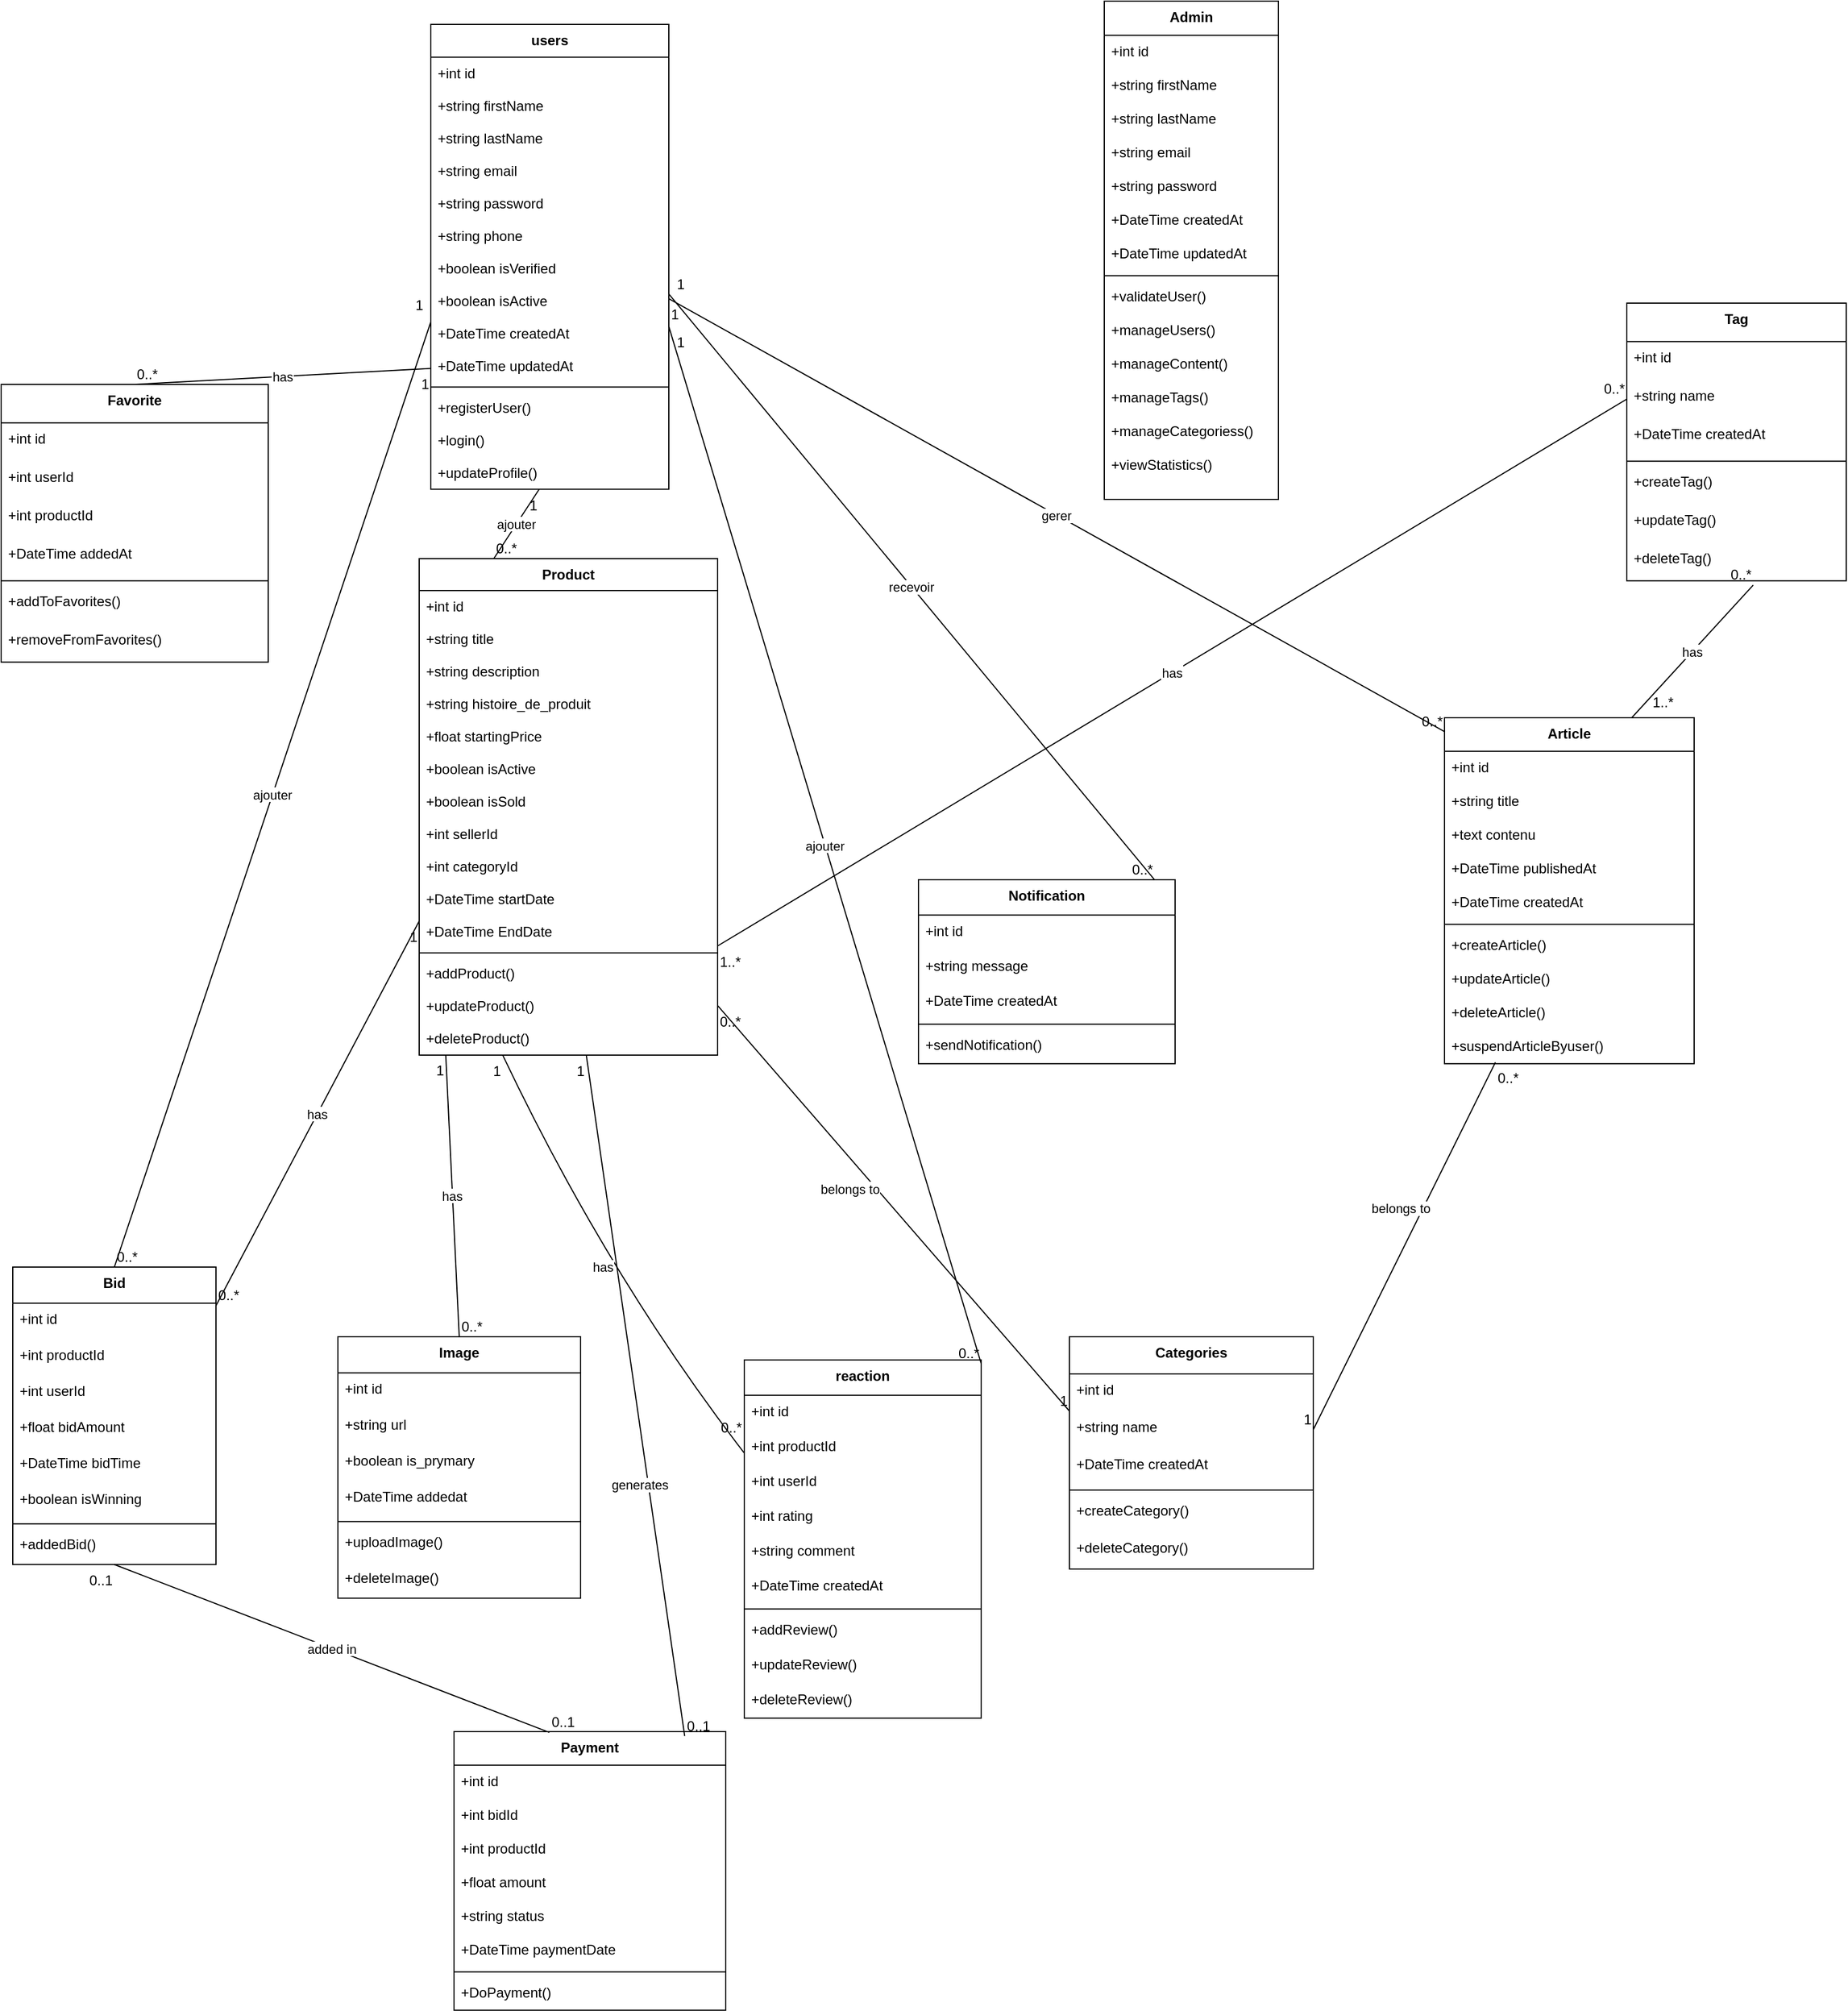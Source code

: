 <mxfile version="26.2.12">
  <diagram name="Page-1" id="LtCSqMyVx-LdvdysXZ28">
    <mxGraphModel dx="1740" dy="-163" grid="1" gridSize="10" guides="1" tooltips="1" connect="1" arrows="1" fold="1" page="1" pageScale="1" pageWidth="850" pageHeight="1100" math="0" shadow="0">
      <root>
        <mxCell id="0" />
        <mxCell id="1" parent="0" />
        <mxCell id="3mOGqmYrfOvNBykE_JI7-1" value="users" style="swimlane;fontStyle=1;align=center;verticalAlign=top;childLayout=stackLayout;horizontal=1;startSize=28.267;horizontalStack=0;resizeParent=1;resizeParentMax=0;resizeLast=0;collapsible=0;marginBottom=0;" parent="1" vertex="1">
          <mxGeometry x="390" y="1160" width="205" height="400.267" as="geometry" />
        </mxCell>
        <mxCell id="3mOGqmYrfOvNBykE_JI7-2" value="+int id" style="text;strokeColor=none;fillColor=none;align=left;verticalAlign=top;spacingLeft=4;spacingRight=4;overflow=hidden;rotatable=0;points=[[0,0.5],[1,0.5]];portConstraint=eastwest;" parent="3mOGqmYrfOvNBykE_JI7-1" vertex="1">
          <mxGeometry y="28.267" width="205" height="28" as="geometry" />
        </mxCell>
        <mxCell id="3mOGqmYrfOvNBykE_JI7-3" value="+string firstName" style="text;strokeColor=none;fillColor=none;align=left;verticalAlign=top;spacingLeft=4;spacingRight=4;overflow=hidden;rotatable=0;points=[[0,0.5],[1,0.5]];portConstraint=eastwest;" parent="3mOGqmYrfOvNBykE_JI7-1" vertex="1">
          <mxGeometry y="56.267" width="205" height="28" as="geometry" />
        </mxCell>
        <mxCell id="3mOGqmYrfOvNBykE_JI7-4" value="+string lastName" style="text;strokeColor=none;fillColor=none;align=left;verticalAlign=top;spacingLeft=4;spacingRight=4;overflow=hidden;rotatable=0;points=[[0,0.5],[1,0.5]];portConstraint=eastwest;" parent="3mOGqmYrfOvNBykE_JI7-1" vertex="1">
          <mxGeometry y="84.267" width="205" height="28" as="geometry" />
        </mxCell>
        <mxCell id="3mOGqmYrfOvNBykE_JI7-5" value="+string email" style="text;strokeColor=none;fillColor=none;align=left;verticalAlign=top;spacingLeft=4;spacingRight=4;overflow=hidden;rotatable=0;points=[[0,0.5],[1,0.5]];portConstraint=eastwest;" parent="3mOGqmYrfOvNBykE_JI7-1" vertex="1">
          <mxGeometry y="112.267" width="205" height="28" as="geometry" />
        </mxCell>
        <mxCell id="3mOGqmYrfOvNBykE_JI7-6" value="+string password" style="text;strokeColor=none;fillColor=none;align=left;verticalAlign=top;spacingLeft=4;spacingRight=4;overflow=hidden;rotatable=0;points=[[0,0.5],[1,0.5]];portConstraint=eastwest;" parent="3mOGqmYrfOvNBykE_JI7-1" vertex="1">
          <mxGeometry y="140.267" width="205" height="28" as="geometry" />
        </mxCell>
        <mxCell id="3mOGqmYrfOvNBykE_JI7-7" value="+string phone" style="text;strokeColor=none;fillColor=none;align=left;verticalAlign=top;spacingLeft=4;spacingRight=4;overflow=hidden;rotatable=0;points=[[0,0.5],[1,0.5]];portConstraint=eastwest;" parent="3mOGqmYrfOvNBykE_JI7-1" vertex="1">
          <mxGeometry y="168.267" width="205" height="28" as="geometry" />
        </mxCell>
        <mxCell id="3mOGqmYrfOvNBykE_JI7-8" value="+boolean isVerified" style="text;strokeColor=none;fillColor=none;align=left;verticalAlign=top;spacingLeft=4;spacingRight=4;overflow=hidden;rotatable=0;points=[[0,0.5],[1,0.5]];portConstraint=eastwest;" parent="3mOGqmYrfOvNBykE_JI7-1" vertex="1">
          <mxGeometry y="196.267" width="205" height="28" as="geometry" />
        </mxCell>
        <mxCell id="3mOGqmYrfOvNBykE_JI7-9" value="+boolean isActive" style="text;strokeColor=none;fillColor=none;align=left;verticalAlign=top;spacingLeft=4;spacingRight=4;overflow=hidden;rotatable=0;points=[[0,0.5],[1,0.5]];portConstraint=eastwest;" parent="3mOGqmYrfOvNBykE_JI7-1" vertex="1">
          <mxGeometry y="224.267" width="205" height="28" as="geometry" />
        </mxCell>
        <mxCell id="3mOGqmYrfOvNBykE_JI7-11" value="+DateTime createdAt" style="text;strokeColor=none;fillColor=none;align=left;verticalAlign=top;spacingLeft=4;spacingRight=4;overflow=hidden;rotatable=0;points=[[0,0.5],[1,0.5]];portConstraint=eastwest;" parent="3mOGqmYrfOvNBykE_JI7-1" vertex="1">
          <mxGeometry y="252.267" width="205" height="28" as="geometry" />
        </mxCell>
        <mxCell id="3mOGqmYrfOvNBykE_JI7-12" value="+DateTime updatedAt" style="text;strokeColor=none;fillColor=none;align=left;verticalAlign=top;spacingLeft=4;spacingRight=4;overflow=hidden;rotatable=0;points=[[0,0.5],[1,0.5]];portConstraint=eastwest;" parent="3mOGqmYrfOvNBykE_JI7-1" vertex="1">
          <mxGeometry y="280.267" width="205" height="28" as="geometry" />
        </mxCell>
        <mxCell id="3mOGqmYrfOvNBykE_JI7-13" style="line;strokeWidth=1;fillColor=none;align=left;verticalAlign=middle;spacingTop=-1;spacingLeft=3;spacingRight=3;rotatable=0;labelPosition=right;points=[];portConstraint=eastwest;strokeColor=inherit;" parent="3mOGqmYrfOvNBykE_JI7-1" vertex="1">
          <mxGeometry y="308.267" width="205" height="8" as="geometry" />
        </mxCell>
        <mxCell id="3mOGqmYrfOvNBykE_JI7-14" value="+registerUser()" style="text;strokeColor=none;fillColor=none;align=left;verticalAlign=top;spacingLeft=4;spacingRight=4;overflow=hidden;rotatable=0;points=[[0,0.5],[1,0.5]];portConstraint=eastwest;" parent="3mOGqmYrfOvNBykE_JI7-1" vertex="1">
          <mxGeometry y="316.267" width="205" height="28" as="geometry" />
        </mxCell>
        <mxCell id="3mOGqmYrfOvNBykE_JI7-15" value="+login()" style="text;strokeColor=none;fillColor=none;align=left;verticalAlign=top;spacingLeft=4;spacingRight=4;overflow=hidden;rotatable=0;points=[[0,0.5],[1,0.5]];portConstraint=eastwest;" parent="3mOGqmYrfOvNBykE_JI7-1" vertex="1">
          <mxGeometry y="344.267" width="205" height="28" as="geometry" />
        </mxCell>
        <mxCell id="3mOGqmYrfOvNBykE_JI7-16" value="+updateProfile()" style="text;strokeColor=none;fillColor=none;align=left;verticalAlign=top;spacingLeft=4;spacingRight=4;overflow=hidden;rotatable=0;points=[[0,0.5],[1,0.5]];portConstraint=eastwest;" parent="3mOGqmYrfOvNBykE_JI7-1" vertex="1">
          <mxGeometry y="372.267" width="205" height="28" as="geometry" />
        </mxCell>
        <mxCell id="3mOGqmYrfOvNBykE_JI7-17" value="Admin" style="swimlane;fontStyle=1;align=center;verticalAlign=top;childLayout=stackLayout;horizontal=1;startSize=29.333;horizontalStack=0;resizeParent=1;resizeParentMax=0;resizeLast=0;collapsible=0;marginBottom=0;" parent="1" vertex="1">
          <mxGeometry x="970" y="1140" width="150" height="429.003" as="geometry" />
        </mxCell>
        <mxCell id="3mOGqmYrfOvNBykE_JI7-18" value="+int id" style="text;strokeColor=none;fillColor=none;align=left;verticalAlign=top;spacingLeft=4;spacingRight=4;overflow=hidden;rotatable=0;points=[[0,0.5],[1,0.5]];portConstraint=eastwest;" parent="3mOGqmYrfOvNBykE_JI7-17" vertex="1">
          <mxGeometry y="29.333" width="150" height="29" as="geometry" />
        </mxCell>
        <mxCell id="3mOGqmYrfOvNBykE_JI7-19" value="+string firstName" style="text;strokeColor=none;fillColor=none;align=left;verticalAlign=top;spacingLeft=4;spacingRight=4;overflow=hidden;rotatable=0;points=[[0,0.5],[1,0.5]];portConstraint=eastwest;" parent="3mOGqmYrfOvNBykE_JI7-17" vertex="1">
          <mxGeometry y="58.333" width="150" height="29" as="geometry" />
        </mxCell>
        <mxCell id="3mOGqmYrfOvNBykE_JI7-20" value="+string lastName" style="text;strokeColor=none;fillColor=none;align=left;verticalAlign=top;spacingLeft=4;spacingRight=4;overflow=hidden;rotatable=0;points=[[0,0.5],[1,0.5]];portConstraint=eastwest;" parent="3mOGqmYrfOvNBykE_JI7-17" vertex="1">
          <mxGeometry y="87.333" width="150" height="29" as="geometry" />
        </mxCell>
        <mxCell id="3mOGqmYrfOvNBykE_JI7-21" value="+string email" style="text;strokeColor=none;fillColor=none;align=left;verticalAlign=top;spacingLeft=4;spacingRight=4;overflow=hidden;rotatable=0;points=[[0,0.5],[1,0.5]];portConstraint=eastwest;" parent="3mOGqmYrfOvNBykE_JI7-17" vertex="1">
          <mxGeometry y="116.333" width="150" height="29" as="geometry" />
        </mxCell>
        <mxCell id="3mOGqmYrfOvNBykE_JI7-22" value="+string password" style="text;strokeColor=none;fillColor=none;align=left;verticalAlign=top;spacingLeft=4;spacingRight=4;overflow=hidden;rotatable=0;points=[[0,0.5],[1,0.5]];portConstraint=eastwest;" parent="3mOGqmYrfOvNBykE_JI7-17" vertex="1">
          <mxGeometry y="145.333" width="150" height="29" as="geometry" />
        </mxCell>
        <mxCell id="3mOGqmYrfOvNBykE_JI7-23" value="+DateTime createdAt" style="text;strokeColor=none;fillColor=none;align=left;verticalAlign=top;spacingLeft=4;spacingRight=4;overflow=hidden;rotatable=0;points=[[0,0.5],[1,0.5]];portConstraint=eastwest;" parent="3mOGqmYrfOvNBykE_JI7-17" vertex="1">
          <mxGeometry y="174.333" width="150" height="29" as="geometry" />
        </mxCell>
        <mxCell id="3mOGqmYrfOvNBykE_JI7-24" value="+DateTime updatedAt" style="text;strokeColor=none;fillColor=none;align=left;verticalAlign=top;spacingLeft=4;spacingRight=4;overflow=hidden;rotatable=0;points=[[0,0.5],[1,0.5]];portConstraint=eastwest;" parent="3mOGqmYrfOvNBykE_JI7-17" vertex="1">
          <mxGeometry y="203.333" width="150" height="29" as="geometry" />
        </mxCell>
        <mxCell id="3mOGqmYrfOvNBykE_JI7-25" style="line;strokeWidth=1;fillColor=none;align=left;verticalAlign=middle;spacingTop=-1;spacingLeft=3;spacingRight=3;rotatable=0;labelPosition=right;points=[];portConstraint=eastwest;strokeColor=inherit;" parent="3mOGqmYrfOvNBykE_JI7-17" vertex="1">
          <mxGeometry y="232.333" width="150" height="8" as="geometry" />
        </mxCell>
        <mxCell id="3mOGqmYrfOvNBykE_JI7-26" value="+validateUser()" style="text;strokeColor=none;fillColor=none;align=left;verticalAlign=top;spacingLeft=4;spacingRight=4;overflow=hidden;rotatable=0;points=[[0,0.5],[1,0.5]];portConstraint=eastwest;" parent="3mOGqmYrfOvNBykE_JI7-17" vertex="1">
          <mxGeometry y="240.333" width="150" height="29" as="geometry" />
        </mxCell>
        <mxCell id="3mOGqmYrfOvNBykE_JI7-27" value="+manageUsers()" style="text;strokeColor=none;fillColor=none;align=left;verticalAlign=top;spacingLeft=4;spacingRight=4;overflow=hidden;rotatable=0;points=[[0,0.5],[1,0.5]];portConstraint=eastwest;" parent="3mOGqmYrfOvNBykE_JI7-17" vertex="1">
          <mxGeometry y="269.333" width="150" height="29" as="geometry" />
        </mxCell>
        <mxCell id="3mOGqmYrfOvNBykE_JI7-28" value="+manageContent()" style="text;strokeColor=none;fillColor=none;align=left;verticalAlign=top;spacingLeft=4;spacingRight=4;overflow=hidden;rotatable=0;points=[[0,0.5],[1,0.5]];portConstraint=eastwest;" parent="3mOGqmYrfOvNBykE_JI7-17" vertex="1">
          <mxGeometry y="298.333" width="150" height="29" as="geometry" />
        </mxCell>
        <mxCell id="3mOGqmYrfOvNBykE_JI7-215" value="+manageTags()" style="text;strokeColor=none;fillColor=none;align=left;verticalAlign=top;spacingLeft=4;spacingRight=4;overflow=hidden;rotatable=0;points=[[0,0.5],[1,0.5]];portConstraint=eastwest;" parent="3mOGqmYrfOvNBykE_JI7-17" vertex="1">
          <mxGeometry y="327.333" width="150" height="29" as="geometry" />
        </mxCell>
        <mxCell id="3mOGqmYrfOvNBykE_JI7-216" value="+manageCategoriess()" style="text;strokeColor=none;fillColor=none;align=left;verticalAlign=top;spacingLeft=4;spacingRight=4;overflow=hidden;rotatable=0;points=[[0,0.5],[1,0.5]];portConstraint=eastwest;" parent="3mOGqmYrfOvNBykE_JI7-17" vertex="1">
          <mxGeometry y="356.333" width="150" height="29" as="geometry" />
        </mxCell>
        <mxCell id="3mOGqmYrfOvNBykE_JI7-29" value="+viewStatistics()" style="text;strokeColor=none;fillColor=none;align=left;verticalAlign=top;spacingLeft=4;spacingRight=4;overflow=hidden;rotatable=0;points=[[0,0.5],[1,0.5]];portConstraint=eastwest;" parent="3mOGqmYrfOvNBykE_JI7-17" vertex="1">
          <mxGeometry y="385.333" width="150" height="43.67" as="geometry" />
        </mxCell>
        <mxCell id="3mOGqmYrfOvNBykE_JI7-30" value="Product" style="swimlane;fontStyle=1;align=center;verticalAlign=top;childLayout=stackLayout;horizontal=1;startSize=27.556;horizontalStack=0;resizeParent=1;resizeParentMax=0;resizeLast=0;collapsible=0;marginBottom=0;" parent="1" vertex="1">
          <mxGeometry x="380" y="1620" width="257" height="427.556" as="geometry" />
        </mxCell>
        <mxCell id="3mOGqmYrfOvNBykE_JI7-31" value="+int id" style="text;strokeColor=none;fillColor=none;align=left;verticalAlign=top;spacingLeft=4;spacingRight=4;overflow=hidden;rotatable=0;points=[[0,0.5],[1,0.5]];portConstraint=eastwest;" parent="3mOGqmYrfOvNBykE_JI7-30" vertex="1">
          <mxGeometry y="27.556" width="257" height="28" as="geometry" />
        </mxCell>
        <mxCell id="3mOGqmYrfOvNBykE_JI7-32" value="+string title" style="text;strokeColor=none;fillColor=none;align=left;verticalAlign=top;spacingLeft=4;spacingRight=4;overflow=hidden;rotatable=0;points=[[0,0.5],[1,0.5]];portConstraint=eastwest;" parent="3mOGqmYrfOvNBykE_JI7-30" vertex="1">
          <mxGeometry y="55.556" width="257" height="28" as="geometry" />
        </mxCell>
        <mxCell id="3mOGqmYrfOvNBykE_JI7-33" value="+string description" style="text;strokeColor=none;fillColor=none;align=left;verticalAlign=top;spacingLeft=4;spacingRight=4;overflow=hidden;rotatable=0;points=[[0,0.5],[1,0.5]];portConstraint=eastwest;" parent="3mOGqmYrfOvNBykE_JI7-30" vertex="1">
          <mxGeometry y="83.556" width="257" height="28" as="geometry" />
        </mxCell>
        <mxCell id="3mOGqmYrfOvNBykE_JI7-34" value="+string histoire_de_produit" style="text;strokeColor=none;fillColor=none;align=left;verticalAlign=top;spacingLeft=4;spacingRight=4;overflow=hidden;rotatable=0;points=[[0,0.5],[1,0.5]];portConstraint=eastwest;" parent="3mOGqmYrfOvNBykE_JI7-30" vertex="1">
          <mxGeometry y="111.556" width="257" height="28" as="geometry" />
        </mxCell>
        <mxCell id="3mOGqmYrfOvNBykE_JI7-35" value="+float startingPrice" style="text;strokeColor=none;fillColor=none;align=left;verticalAlign=top;spacingLeft=4;spacingRight=4;overflow=hidden;rotatable=0;points=[[0,0.5],[1,0.5]];portConstraint=eastwest;" parent="3mOGqmYrfOvNBykE_JI7-30" vertex="1">
          <mxGeometry y="139.556" width="257" height="28" as="geometry" />
        </mxCell>
        <mxCell id="3mOGqmYrfOvNBykE_JI7-38" value="+boolean isActive" style="text;strokeColor=none;fillColor=none;align=left;verticalAlign=top;spacingLeft=4;spacingRight=4;overflow=hidden;rotatable=0;points=[[0,0.5],[1,0.5]];portConstraint=eastwest;" parent="3mOGqmYrfOvNBykE_JI7-30" vertex="1">
          <mxGeometry y="167.556" width="257" height="28" as="geometry" />
        </mxCell>
        <mxCell id="3mOGqmYrfOvNBykE_JI7-39" value="+boolean isSold" style="text;strokeColor=none;fillColor=none;align=left;verticalAlign=top;spacingLeft=4;spacingRight=4;overflow=hidden;rotatable=0;points=[[0,0.5],[1,0.5]];portConstraint=eastwest;" parent="3mOGqmYrfOvNBykE_JI7-30" vertex="1">
          <mxGeometry y="195.556" width="257" height="28" as="geometry" />
        </mxCell>
        <mxCell id="3mOGqmYrfOvNBykE_JI7-40" value="+int sellerId" style="text;strokeColor=none;fillColor=none;align=left;verticalAlign=top;spacingLeft=4;spacingRight=4;overflow=hidden;rotatable=0;points=[[0,0.5],[1,0.5]];portConstraint=eastwest;" parent="3mOGqmYrfOvNBykE_JI7-30" vertex="1">
          <mxGeometry y="223.556" width="257" height="28" as="geometry" />
        </mxCell>
        <mxCell id="3mOGqmYrfOvNBykE_JI7-41" value="+int categoryId" style="text;strokeColor=none;fillColor=none;align=left;verticalAlign=top;spacingLeft=4;spacingRight=4;overflow=hidden;rotatable=0;points=[[0,0.5],[1,0.5]];portConstraint=eastwest;" parent="3mOGqmYrfOvNBykE_JI7-30" vertex="1">
          <mxGeometry y="251.556" width="257" height="28" as="geometry" />
        </mxCell>
        <mxCell id="3mOGqmYrfOvNBykE_JI7-42" value="+DateTime startDate" style="text;strokeColor=none;fillColor=none;align=left;verticalAlign=top;spacingLeft=4;spacingRight=4;overflow=hidden;rotatable=0;points=[[0,0.5],[1,0.5]];portConstraint=eastwest;" parent="3mOGqmYrfOvNBykE_JI7-30" vertex="1">
          <mxGeometry y="279.556" width="257" height="28" as="geometry" />
        </mxCell>
        <mxCell id="3mOGqmYrfOvNBykE_JI7-37" value="+DateTime EndDate" style="text;strokeColor=none;fillColor=none;align=left;verticalAlign=top;spacingLeft=4;spacingRight=4;overflow=hidden;rotatable=0;points=[[0,0.5],[1,0.5]];portConstraint=eastwest;" parent="3mOGqmYrfOvNBykE_JI7-30" vertex="1">
          <mxGeometry y="307.556" width="257" height="28" as="geometry" />
        </mxCell>
        <mxCell id="3mOGqmYrfOvNBykE_JI7-44" style="line;strokeWidth=1;fillColor=none;align=left;verticalAlign=middle;spacingTop=-1;spacingLeft=3;spacingRight=3;rotatable=0;labelPosition=right;points=[];portConstraint=eastwest;strokeColor=inherit;" parent="3mOGqmYrfOvNBykE_JI7-30" vertex="1">
          <mxGeometry y="335.556" width="257" height="8" as="geometry" />
        </mxCell>
        <mxCell id="3mOGqmYrfOvNBykE_JI7-45" value="+addProduct()" style="text;strokeColor=none;fillColor=none;align=left;verticalAlign=top;spacingLeft=4;spacingRight=4;overflow=hidden;rotatable=0;points=[[0,0.5],[1,0.5]];portConstraint=eastwest;" parent="3mOGqmYrfOvNBykE_JI7-30" vertex="1">
          <mxGeometry y="343.556" width="257" height="28" as="geometry" />
        </mxCell>
        <mxCell id="3mOGqmYrfOvNBykE_JI7-46" value="+updateProduct()" style="text;strokeColor=none;fillColor=none;align=left;verticalAlign=top;spacingLeft=4;spacingRight=4;overflow=hidden;rotatable=0;points=[[0,0.5],[1,0.5]];portConstraint=eastwest;" parent="3mOGqmYrfOvNBykE_JI7-30" vertex="1">
          <mxGeometry y="371.556" width="257" height="28" as="geometry" />
        </mxCell>
        <mxCell id="3mOGqmYrfOvNBykE_JI7-47" value="+deleteProduct()" style="text;strokeColor=none;fillColor=none;align=left;verticalAlign=top;spacingLeft=4;spacingRight=4;overflow=hidden;rotatable=0;points=[[0,0.5],[1,0.5]];portConstraint=eastwest;" parent="3mOGqmYrfOvNBykE_JI7-30" vertex="1">
          <mxGeometry y="399.556" width="257" height="28" as="geometry" />
        </mxCell>
        <mxCell id="3mOGqmYrfOvNBykE_JI7-49" value="Bid" style="swimlane;fontStyle=1;align=center;verticalAlign=top;childLayout=stackLayout;horizontal=1;startSize=31.111;horizontalStack=0;resizeParent=1;resizeParentMax=0;resizeLast=0;collapsible=0;marginBottom=0;" parent="1" vertex="1">
          <mxGeometry x="30" y="2230" width="175" height="256.111" as="geometry" />
        </mxCell>
        <mxCell id="3mOGqmYrfOvNBykE_JI7-50" value="+int id" style="text;strokeColor=none;fillColor=none;align=left;verticalAlign=top;spacingLeft=4;spacingRight=4;overflow=hidden;rotatable=0;points=[[0,0.5],[1,0.5]];portConstraint=eastwest;" parent="3mOGqmYrfOvNBykE_JI7-49" vertex="1">
          <mxGeometry y="31.111" width="175" height="31" as="geometry" />
        </mxCell>
        <mxCell id="3mOGqmYrfOvNBykE_JI7-51" value="+int productId" style="text;strokeColor=none;fillColor=none;align=left;verticalAlign=top;spacingLeft=4;spacingRight=4;overflow=hidden;rotatable=0;points=[[0,0.5],[1,0.5]];portConstraint=eastwest;" parent="3mOGqmYrfOvNBykE_JI7-49" vertex="1">
          <mxGeometry y="62.111" width="175" height="31" as="geometry" />
        </mxCell>
        <mxCell id="3mOGqmYrfOvNBykE_JI7-52" value="+int userId" style="text;strokeColor=none;fillColor=none;align=left;verticalAlign=top;spacingLeft=4;spacingRight=4;overflow=hidden;rotatable=0;points=[[0,0.5],[1,0.5]];portConstraint=eastwest;" parent="3mOGqmYrfOvNBykE_JI7-49" vertex="1">
          <mxGeometry y="93.111" width="175" height="31" as="geometry" />
        </mxCell>
        <mxCell id="3mOGqmYrfOvNBykE_JI7-53" value="+float bidAmount" style="text;strokeColor=none;fillColor=none;align=left;verticalAlign=top;spacingLeft=4;spacingRight=4;overflow=hidden;rotatable=0;points=[[0,0.5],[1,0.5]];portConstraint=eastwest;" parent="3mOGqmYrfOvNBykE_JI7-49" vertex="1">
          <mxGeometry y="124.111" width="175" height="31" as="geometry" />
        </mxCell>
        <mxCell id="3mOGqmYrfOvNBykE_JI7-54" value="+DateTime bidTime" style="text;strokeColor=none;fillColor=none;align=left;verticalAlign=top;spacingLeft=4;spacingRight=4;overflow=hidden;rotatable=0;points=[[0,0.5],[1,0.5]];portConstraint=eastwest;" parent="3mOGqmYrfOvNBykE_JI7-49" vertex="1">
          <mxGeometry y="155.111" width="175" height="31" as="geometry" />
        </mxCell>
        <mxCell id="3mOGqmYrfOvNBykE_JI7-55" value="+boolean isWinning" style="text;strokeColor=none;fillColor=none;align=left;verticalAlign=top;spacingLeft=4;spacingRight=4;overflow=hidden;rotatable=0;points=[[0,0.5],[1,0.5]];portConstraint=eastwest;" parent="3mOGqmYrfOvNBykE_JI7-49" vertex="1">
          <mxGeometry y="186.111" width="175" height="31" as="geometry" />
        </mxCell>
        <mxCell id="3mOGqmYrfOvNBykE_JI7-56" style="line;strokeWidth=1;fillColor=none;align=left;verticalAlign=middle;spacingTop=-1;spacingLeft=3;spacingRight=3;rotatable=0;labelPosition=right;points=[];portConstraint=eastwest;strokeColor=inherit;" parent="3mOGqmYrfOvNBykE_JI7-49" vertex="1">
          <mxGeometry y="217.111" width="175" height="8" as="geometry" />
        </mxCell>
        <mxCell id="3mOGqmYrfOvNBykE_JI7-57" value="+addedBid()" style="text;strokeColor=none;fillColor=none;align=left;verticalAlign=top;spacingLeft=4;spacingRight=4;overflow=hidden;rotatable=0;points=[[0,0.5],[1,0.5]];portConstraint=eastwest;" parent="3mOGqmYrfOvNBykE_JI7-49" vertex="1">
          <mxGeometry y="225.111" width="175" height="31" as="geometry" />
        </mxCell>
        <mxCell id="3mOGqmYrfOvNBykE_JI7-59" value="Payment" style="swimlane;fontStyle=1;align=center;verticalAlign=top;childLayout=stackLayout;horizontal=1;startSize=28.923;horizontalStack=0;resizeParent=1;resizeParentMax=0;resizeLast=0;collapsible=0;marginBottom=0;" parent="1" vertex="1">
          <mxGeometry x="410" y="2630" width="234" height="239.923" as="geometry" />
        </mxCell>
        <mxCell id="3mOGqmYrfOvNBykE_JI7-60" value="+int id" style="text;strokeColor=none;fillColor=none;align=left;verticalAlign=top;spacingLeft=4;spacingRight=4;overflow=hidden;rotatable=0;points=[[0,0.5],[1,0.5]];portConstraint=eastwest;" parent="3mOGqmYrfOvNBykE_JI7-59" vertex="1">
          <mxGeometry y="28.923" width="234" height="29" as="geometry" />
        </mxCell>
        <mxCell id="3mOGqmYrfOvNBykE_JI7-61" value="+int bidId" style="text;strokeColor=none;fillColor=none;align=left;verticalAlign=top;spacingLeft=4;spacingRight=4;overflow=hidden;rotatable=0;points=[[0,0.5],[1,0.5]];portConstraint=eastwest;" parent="3mOGqmYrfOvNBykE_JI7-59" vertex="1">
          <mxGeometry y="57.923" width="234" height="29" as="geometry" />
        </mxCell>
        <mxCell id="3mOGqmYrfOvNBykE_JI7-62" value="+int productId" style="text;strokeColor=none;fillColor=none;align=left;verticalAlign=top;spacingLeft=4;spacingRight=4;overflow=hidden;rotatable=0;points=[[0,0.5],[1,0.5]];portConstraint=eastwest;" parent="3mOGqmYrfOvNBykE_JI7-59" vertex="1">
          <mxGeometry y="86.923" width="234" height="29" as="geometry" />
        </mxCell>
        <mxCell id="3mOGqmYrfOvNBykE_JI7-65" value="+float amount" style="text;strokeColor=none;fillColor=none;align=left;verticalAlign=top;spacingLeft=4;spacingRight=4;overflow=hidden;rotatable=0;points=[[0,0.5],[1,0.5]];portConstraint=eastwest;" parent="3mOGqmYrfOvNBykE_JI7-59" vertex="1">
          <mxGeometry y="115.923" width="234" height="29" as="geometry" />
        </mxCell>
        <mxCell id="3mOGqmYrfOvNBykE_JI7-67" value="+string status" style="text;strokeColor=none;fillColor=none;align=left;verticalAlign=top;spacingLeft=4;spacingRight=4;overflow=hidden;rotatable=0;points=[[0,0.5],[1,0.5]];portConstraint=eastwest;" parent="3mOGqmYrfOvNBykE_JI7-59" vertex="1">
          <mxGeometry y="144.923" width="234" height="29" as="geometry" />
        </mxCell>
        <mxCell id="3mOGqmYrfOvNBykE_JI7-68" value="+DateTime paymentDate" style="text;strokeColor=none;fillColor=none;align=left;verticalAlign=top;spacingLeft=4;spacingRight=4;overflow=hidden;rotatable=0;points=[[0,0.5],[1,0.5]];portConstraint=eastwest;" parent="3mOGqmYrfOvNBykE_JI7-59" vertex="1">
          <mxGeometry y="173.923" width="234" height="29" as="geometry" />
        </mxCell>
        <mxCell id="3mOGqmYrfOvNBykE_JI7-69" style="line;strokeWidth=1;fillColor=none;align=left;verticalAlign=middle;spacingTop=-1;spacingLeft=3;spacingRight=3;rotatable=0;labelPosition=right;points=[];portConstraint=eastwest;strokeColor=inherit;" parent="3mOGqmYrfOvNBykE_JI7-59" vertex="1">
          <mxGeometry y="202.923" width="234" height="8" as="geometry" />
        </mxCell>
        <mxCell id="3mOGqmYrfOvNBykE_JI7-70" value="+DoPayment()" style="text;strokeColor=none;fillColor=none;align=left;verticalAlign=top;spacingLeft=4;spacingRight=4;overflow=hidden;rotatable=0;points=[[0,0.5],[1,0.5]];portConstraint=eastwest;" parent="3mOGqmYrfOvNBykE_JI7-59" vertex="1">
          <mxGeometry y="210.923" width="234" height="29" as="geometry" />
        </mxCell>
        <mxCell id="3mOGqmYrfOvNBykE_JI7-73" value="Image" style="swimlane;fontStyle=1;align=center;verticalAlign=top;childLayout=stackLayout;horizontal=1;startSize=31.111;horizontalStack=0;resizeParent=1;resizeParentMax=0;resizeLast=0;collapsible=0;marginBottom=0;" parent="1" vertex="1">
          <mxGeometry x="310" y="2290" width="209" height="225.111" as="geometry" />
        </mxCell>
        <mxCell id="3mOGqmYrfOvNBykE_JI7-74" value="+int id" style="text;strokeColor=none;fillColor=none;align=left;verticalAlign=top;spacingLeft=4;spacingRight=4;overflow=hidden;rotatable=0;points=[[0,0.5],[1,0.5]];portConstraint=eastwest;" parent="3mOGqmYrfOvNBykE_JI7-73" vertex="1">
          <mxGeometry y="31.111" width="209" height="31" as="geometry" />
        </mxCell>
        <mxCell id="3mOGqmYrfOvNBykE_JI7-76" value="+string url" style="text;strokeColor=none;fillColor=none;align=left;verticalAlign=top;spacingLeft=4;spacingRight=4;overflow=hidden;rotatable=0;points=[[0,0.5],[1,0.5]];portConstraint=eastwest;" parent="3mOGqmYrfOvNBykE_JI7-73" vertex="1">
          <mxGeometry y="62.111" width="209" height="31" as="geometry" />
        </mxCell>
        <mxCell id="3mOGqmYrfOvNBykE_JI7-78" value="+boolean is_prymary" style="text;strokeColor=none;fillColor=none;align=left;verticalAlign=top;spacingLeft=4;spacingRight=4;overflow=hidden;rotatable=0;points=[[0,0.5],[1,0.5]];portConstraint=eastwest;" parent="3mOGqmYrfOvNBykE_JI7-73" vertex="1">
          <mxGeometry y="93.111" width="209" height="31" as="geometry" />
        </mxCell>
        <mxCell id="3mOGqmYrfOvNBykE_JI7-79" value="+DateTime addedat" style="text;strokeColor=none;fillColor=none;align=left;verticalAlign=top;spacingLeft=4;spacingRight=4;overflow=hidden;rotatable=0;points=[[0,0.5],[1,0.5]];portConstraint=eastwest;" parent="3mOGqmYrfOvNBykE_JI7-73" vertex="1">
          <mxGeometry y="124.111" width="209" height="31" as="geometry" />
        </mxCell>
        <mxCell id="3mOGqmYrfOvNBykE_JI7-80" style="line;strokeWidth=1;fillColor=none;align=left;verticalAlign=middle;spacingTop=-1;spacingLeft=3;spacingRight=3;rotatable=0;labelPosition=right;points=[];portConstraint=eastwest;strokeColor=inherit;" parent="3mOGqmYrfOvNBykE_JI7-73" vertex="1">
          <mxGeometry y="155.111" width="209" height="8" as="geometry" />
        </mxCell>
        <mxCell id="3mOGqmYrfOvNBykE_JI7-81" value="+uploadImage()" style="text;strokeColor=none;fillColor=none;align=left;verticalAlign=top;spacingLeft=4;spacingRight=4;overflow=hidden;rotatable=0;points=[[0,0.5],[1,0.5]];portConstraint=eastwest;" parent="3mOGqmYrfOvNBykE_JI7-73" vertex="1">
          <mxGeometry y="163.111" width="209" height="31" as="geometry" />
        </mxCell>
        <mxCell id="3mOGqmYrfOvNBykE_JI7-82" value="+deleteImage()" style="text;strokeColor=none;fillColor=none;align=left;verticalAlign=top;spacingLeft=4;spacingRight=4;overflow=hidden;rotatable=0;points=[[0,0.5],[1,0.5]];portConstraint=eastwest;" parent="3mOGqmYrfOvNBykE_JI7-73" vertex="1">
          <mxGeometry y="194.111" width="209" height="31" as="geometry" />
        </mxCell>
        <mxCell id="3mOGqmYrfOvNBykE_JI7-83" value="Categories" style="swimlane;fontStyle=1;align=center;verticalAlign=top;childLayout=stackLayout;horizontal=1;startSize=32;horizontalStack=0;resizeParent=1;resizeParentMax=0;resizeLast=0;collapsible=0;marginBottom=0;" parent="1" vertex="1">
          <mxGeometry x="940" y="2290" width="210" height="200" as="geometry" />
        </mxCell>
        <mxCell id="3mOGqmYrfOvNBykE_JI7-84" value="+int id" style="text;strokeColor=none;fillColor=none;align=left;verticalAlign=top;spacingLeft=4;spacingRight=4;overflow=hidden;rotatable=0;points=[[0,0.5],[1,0.5]];portConstraint=eastwest;" parent="3mOGqmYrfOvNBykE_JI7-83" vertex="1">
          <mxGeometry y="32" width="210" height="32" as="geometry" />
        </mxCell>
        <mxCell id="3mOGqmYrfOvNBykE_JI7-85" value="+string name" style="text;strokeColor=none;fillColor=none;align=left;verticalAlign=top;spacingLeft=4;spacingRight=4;overflow=hidden;rotatable=0;points=[[0,0.5],[1,0.5]];portConstraint=eastwest;" parent="3mOGqmYrfOvNBykE_JI7-83" vertex="1">
          <mxGeometry y="64" width="210" height="32" as="geometry" />
        </mxCell>
        <mxCell id="3mOGqmYrfOvNBykE_JI7-87" value="+DateTime createdAt" style="text;strokeColor=none;fillColor=none;align=left;verticalAlign=top;spacingLeft=4;spacingRight=4;overflow=hidden;rotatable=0;points=[[0,0.5],[1,0.5]];portConstraint=eastwest;" parent="3mOGqmYrfOvNBykE_JI7-83" vertex="1">
          <mxGeometry y="96" width="210" height="32" as="geometry" />
        </mxCell>
        <mxCell id="3mOGqmYrfOvNBykE_JI7-88" style="line;strokeWidth=1;fillColor=none;align=left;verticalAlign=middle;spacingTop=-1;spacingLeft=3;spacingRight=3;rotatable=0;labelPosition=right;points=[];portConstraint=eastwest;strokeColor=inherit;" parent="3mOGqmYrfOvNBykE_JI7-83" vertex="1">
          <mxGeometry y="128" width="210" height="8" as="geometry" />
        </mxCell>
        <mxCell id="3mOGqmYrfOvNBykE_JI7-89" value="+createCategory()" style="text;strokeColor=none;fillColor=none;align=left;verticalAlign=top;spacingLeft=4;spacingRight=4;overflow=hidden;rotatable=0;points=[[0,0.5],[1,0.5]];portConstraint=eastwest;" parent="3mOGqmYrfOvNBykE_JI7-83" vertex="1">
          <mxGeometry y="136" width="210" height="32" as="geometry" />
        </mxCell>
        <mxCell id="3mOGqmYrfOvNBykE_JI7-91" value="+deleteCategory()" style="text;strokeColor=none;fillColor=none;align=left;verticalAlign=top;spacingLeft=4;spacingRight=4;overflow=hidden;rotatable=0;points=[[0,0.5],[1,0.5]];portConstraint=eastwest;" parent="3mOGqmYrfOvNBykE_JI7-83" vertex="1">
          <mxGeometry y="168" width="210" height="32" as="geometry" />
        </mxCell>
        <mxCell id="3mOGqmYrfOvNBykE_JI7-92" value="Article" style="swimlane;fontStyle=1;align=center;verticalAlign=top;childLayout=stackLayout;horizontal=1;startSize=28.923;horizontalStack=0;resizeParent=1;resizeParentMax=0;resizeLast=0;collapsible=0;marginBottom=0;" parent="1" vertex="1">
          <mxGeometry x="1263" y="1757" width="215" height="297.923" as="geometry" />
        </mxCell>
        <mxCell id="3mOGqmYrfOvNBykE_JI7-93" value="+int id" style="text;strokeColor=none;fillColor=none;align=left;verticalAlign=top;spacingLeft=4;spacingRight=4;overflow=hidden;rotatable=0;points=[[0,0.5],[1,0.5]];portConstraint=eastwest;" parent="3mOGqmYrfOvNBykE_JI7-92" vertex="1">
          <mxGeometry y="28.923" width="215" height="29" as="geometry" />
        </mxCell>
        <mxCell id="3mOGqmYrfOvNBykE_JI7-94" value="+string title" style="text;strokeColor=none;fillColor=none;align=left;verticalAlign=top;spacingLeft=4;spacingRight=4;overflow=hidden;rotatable=0;points=[[0,0.5],[1,0.5]];portConstraint=eastwest;" parent="3mOGqmYrfOvNBykE_JI7-92" vertex="1">
          <mxGeometry y="57.923" width="215" height="29" as="geometry" />
        </mxCell>
        <mxCell id="3mOGqmYrfOvNBykE_JI7-95" value="+text contenu" style="text;strokeColor=none;fillColor=none;align=left;verticalAlign=top;spacingLeft=4;spacingRight=4;overflow=hidden;rotatable=0;points=[[0,0.5],[1,0.5]];portConstraint=eastwest;" parent="3mOGqmYrfOvNBykE_JI7-92" vertex="1">
          <mxGeometry y="86.923" width="215" height="29" as="geometry" />
        </mxCell>
        <mxCell id="3mOGqmYrfOvNBykE_JI7-98" value="+DateTime publishedAt" style="text;strokeColor=none;fillColor=none;align=left;verticalAlign=top;spacingLeft=4;spacingRight=4;overflow=hidden;rotatable=0;points=[[0,0.5],[1,0.5]];portConstraint=eastwest;" parent="3mOGqmYrfOvNBykE_JI7-92" vertex="1">
          <mxGeometry y="115.923" width="215" height="29" as="geometry" />
        </mxCell>
        <mxCell id="3mOGqmYrfOvNBykE_JI7-99" value="+DateTime createdAt" style="text;strokeColor=none;fillColor=none;align=left;verticalAlign=top;spacingLeft=4;spacingRight=4;overflow=hidden;rotatable=0;points=[[0,0.5],[1,0.5]];portConstraint=eastwest;" parent="3mOGqmYrfOvNBykE_JI7-92" vertex="1">
          <mxGeometry y="144.923" width="215" height="29" as="geometry" />
        </mxCell>
        <mxCell id="3mOGqmYrfOvNBykE_JI7-101" style="line;strokeWidth=1;fillColor=none;align=left;verticalAlign=middle;spacingTop=-1;spacingLeft=3;spacingRight=3;rotatable=0;labelPosition=right;points=[];portConstraint=eastwest;strokeColor=inherit;" parent="3mOGqmYrfOvNBykE_JI7-92" vertex="1">
          <mxGeometry y="173.923" width="215" height="8" as="geometry" />
        </mxCell>
        <mxCell id="3mOGqmYrfOvNBykE_JI7-102" value="+createArticle()" style="text;strokeColor=none;fillColor=none;align=left;verticalAlign=top;spacingLeft=4;spacingRight=4;overflow=hidden;rotatable=0;points=[[0,0.5],[1,0.5]];portConstraint=eastwest;" parent="3mOGqmYrfOvNBykE_JI7-92" vertex="1">
          <mxGeometry y="181.923" width="215" height="29" as="geometry" />
        </mxCell>
        <mxCell id="3mOGqmYrfOvNBykE_JI7-103" value="+updateArticle()" style="text;strokeColor=none;fillColor=none;align=left;verticalAlign=top;spacingLeft=4;spacingRight=4;overflow=hidden;rotatable=0;points=[[0,0.5],[1,0.5]];portConstraint=eastwest;" parent="3mOGqmYrfOvNBykE_JI7-92" vertex="1">
          <mxGeometry y="210.923" width="215" height="29" as="geometry" />
        </mxCell>
        <mxCell id="3mOGqmYrfOvNBykE_JI7-104" value="+deleteArticle()" style="text;strokeColor=none;fillColor=none;align=left;verticalAlign=top;spacingLeft=4;spacingRight=4;overflow=hidden;rotatable=0;points=[[0,0.5],[1,0.5]];portConstraint=eastwest;" parent="3mOGqmYrfOvNBykE_JI7-92" vertex="1">
          <mxGeometry y="239.923" width="215" height="29" as="geometry" />
        </mxCell>
        <mxCell id="3mOGqmYrfOvNBykE_JI7-105" value="+suspendArticleByuser()" style="text;strokeColor=none;fillColor=none;align=left;verticalAlign=top;spacingLeft=4;spacingRight=4;overflow=hidden;rotatable=0;points=[[0,0.5],[1,0.5]];portConstraint=eastwest;" parent="3mOGqmYrfOvNBykE_JI7-92" vertex="1">
          <mxGeometry y="268.923" width="215" height="29" as="geometry" />
        </mxCell>
        <mxCell id="3mOGqmYrfOvNBykE_JI7-106" value="Tag" style="swimlane;fontStyle=1;align=center;verticalAlign=top;childLayout=stackLayout;horizontal=1;startSize=33.143;horizontalStack=0;resizeParent=1;resizeParentMax=0;resizeLast=0;collapsible=0;marginBottom=0;" parent="1" vertex="1">
          <mxGeometry x="1420" y="1400" width="189" height="239.143" as="geometry" />
        </mxCell>
        <mxCell id="3mOGqmYrfOvNBykE_JI7-107" value="+int id" style="text;strokeColor=none;fillColor=none;align=left;verticalAlign=top;spacingLeft=4;spacingRight=4;overflow=hidden;rotatable=0;points=[[0,0.5],[1,0.5]];portConstraint=eastwest;" parent="3mOGqmYrfOvNBykE_JI7-106" vertex="1">
          <mxGeometry y="33.143" width="189" height="33" as="geometry" />
        </mxCell>
        <mxCell id="3mOGqmYrfOvNBykE_JI7-108" value="+string name" style="text;strokeColor=none;fillColor=none;align=left;verticalAlign=top;spacingLeft=4;spacingRight=4;overflow=hidden;rotatable=0;points=[[0,0.5],[1,0.5]];portConstraint=eastwest;" parent="3mOGqmYrfOvNBykE_JI7-106" vertex="1">
          <mxGeometry y="66.143" width="189" height="33" as="geometry" />
        </mxCell>
        <mxCell id="3mOGqmYrfOvNBykE_JI7-109" value="+DateTime createdAt" style="text;strokeColor=none;fillColor=none;align=left;verticalAlign=top;spacingLeft=4;spacingRight=4;overflow=hidden;rotatable=0;points=[[0,0.5],[1,0.5]];portConstraint=eastwest;" parent="3mOGqmYrfOvNBykE_JI7-106" vertex="1">
          <mxGeometry y="99.143" width="189" height="33" as="geometry" />
        </mxCell>
        <mxCell id="3mOGqmYrfOvNBykE_JI7-110" style="line;strokeWidth=1;fillColor=none;align=left;verticalAlign=middle;spacingTop=-1;spacingLeft=3;spacingRight=3;rotatable=0;labelPosition=right;points=[];portConstraint=eastwest;strokeColor=inherit;" parent="3mOGqmYrfOvNBykE_JI7-106" vertex="1">
          <mxGeometry y="132.143" width="189" height="8" as="geometry" />
        </mxCell>
        <mxCell id="3mOGqmYrfOvNBykE_JI7-111" value="+createTag()" style="text;strokeColor=none;fillColor=none;align=left;verticalAlign=top;spacingLeft=4;spacingRight=4;overflow=hidden;rotatable=0;points=[[0,0.5],[1,0.5]];portConstraint=eastwest;" parent="3mOGqmYrfOvNBykE_JI7-106" vertex="1">
          <mxGeometry y="140.143" width="189" height="33" as="geometry" />
        </mxCell>
        <mxCell id="3mOGqmYrfOvNBykE_JI7-112" value="+updateTag()" style="text;strokeColor=none;fillColor=none;align=left;verticalAlign=top;spacingLeft=4;spacingRight=4;overflow=hidden;rotatable=0;points=[[0,0.5],[1,0.5]];portConstraint=eastwest;" parent="3mOGqmYrfOvNBykE_JI7-106" vertex="1">
          <mxGeometry y="173.143" width="189" height="33" as="geometry" />
        </mxCell>
        <mxCell id="3mOGqmYrfOvNBykE_JI7-113" value="+deleteTag()" style="text;strokeColor=none;fillColor=none;align=left;verticalAlign=top;spacingLeft=4;spacingRight=4;overflow=hidden;rotatable=0;points=[[0,0.5],[1,0.5]];portConstraint=eastwest;" parent="3mOGqmYrfOvNBykE_JI7-106" vertex="1">
          <mxGeometry y="206.143" width="189" height="33" as="geometry" />
        </mxCell>
        <mxCell id="3mOGqmYrfOvNBykE_JI7-114" value="Notification" style="swimlane;fontStyle=1;align=center;verticalAlign=top;childLayout=stackLayout;horizontal=1;startSize=30.4;horizontalStack=0;resizeParent=1;resizeParentMax=0;resizeLast=0;collapsible=0;marginBottom=0;" parent="1" vertex="1">
          <mxGeometry x="810" y="1896.52" width="221" height="158.4" as="geometry" />
        </mxCell>
        <mxCell id="3mOGqmYrfOvNBykE_JI7-115" value="+int id" style="text;strokeColor=none;fillColor=none;align=left;verticalAlign=top;spacingLeft=4;spacingRight=4;overflow=hidden;rotatable=0;points=[[0,0.5],[1,0.5]];portConstraint=eastwest;" parent="3mOGqmYrfOvNBykE_JI7-114" vertex="1">
          <mxGeometry y="30.4" width="221" height="30" as="geometry" />
        </mxCell>
        <mxCell id="3mOGqmYrfOvNBykE_JI7-118" value="+string message" style="text;strokeColor=none;fillColor=none;align=left;verticalAlign=top;spacingLeft=4;spacingRight=4;overflow=hidden;rotatable=0;points=[[0,0.5],[1,0.5]];portConstraint=eastwest;" parent="3mOGqmYrfOvNBykE_JI7-114" vertex="1">
          <mxGeometry y="60.4" width="221" height="30" as="geometry" />
        </mxCell>
        <mxCell id="3mOGqmYrfOvNBykE_JI7-120" value="+DateTime createdAt" style="text;strokeColor=none;fillColor=none;align=left;verticalAlign=top;spacingLeft=4;spacingRight=4;overflow=hidden;rotatable=0;points=[[0,0.5],[1,0.5]];portConstraint=eastwest;" parent="3mOGqmYrfOvNBykE_JI7-114" vertex="1">
          <mxGeometry y="90.4" width="221" height="30" as="geometry" />
        </mxCell>
        <mxCell id="3mOGqmYrfOvNBykE_JI7-121" style="line;strokeWidth=1;fillColor=none;align=left;verticalAlign=middle;spacingTop=-1;spacingLeft=3;spacingRight=3;rotatable=0;labelPosition=right;points=[];portConstraint=eastwest;strokeColor=inherit;" parent="3mOGqmYrfOvNBykE_JI7-114" vertex="1">
          <mxGeometry y="120.4" width="221" height="8" as="geometry" />
        </mxCell>
        <mxCell id="3mOGqmYrfOvNBykE_JI7-122" value="+sendNotification()" style="text;strokeColor=none;fillColor=none;align=left;verticalAlign=top;spacingLeft=4;spacingRight=4;overflow=hidden;rotatable=0;points=[[0,0.5],[1,0.5]];portConstraint=eastwest;" parent="3mOGqmYrfOvNBykE_JI7-114" vertex="1">
          <mxGeometry y="128.4" width="221" height="30" as="geometry" />
        </mxCell>
        <mxCell id="3mOGqmYrfOvNBykE_JI7-125" value="Favorite" style="swimlane;fontStyle=1;align=center;verticalAlign=top;childLayout=stackLayout;horizontal=1;startSize=33.143;horizontalStack=0;resizeParent=1;resizeParentMax=0;resizeLast=0;collapsible=0;marginBottom=0;" parent="1" vertex="1">
          <mxGeometry x="20" y="1470" width="230" height="239.143" as="geometry" />
        </mxCell>
        <mxCell id="3mOGqmYrfOvNBykE_JI7-126" value="+int id" style="text;strokeColor=none;fillColor=none;align=left;verticalAlign=top;spacingLeft=4;spacingRight=4;overflow=hidden;rotatable=0;points=[[0,0.5],[1,0.5]];portConstraint=eastwest;" parent="3mOGqmYrfOvNBykE_JI7-125" vertex="1">
          <mxGeometry y="33.143" width="230" height="33" as="geometry" />
        </mxCell>
        <mxCell id="3mOGqmYrfOvNBykE_JI7-127" value="+int userId" style="text;strokeColor=none;fillColor=none;align=left;verticalAlign=top;spacingLeft=4;spacingRight=4;overflow=hidden;rotatable=0;points=[[0,0.5],[1,0.5]];portConstraint=eastwest;" parent="3mOGqmYrfOvNBykE_JI7-125" vertex="1">
          <mxGeometry y="66.143" width="230" height="33" as="geometry" />
        </mxCell>
        <mxCell id="3mOGqmYrfOvNBykE_JI7-128" value="+int productId" style="text;strokeColor=none;fillColor=none;align=left;verticalAlign=top;spacingLeft=4;spacingRight=4;overflow=hidden;rotatable=0;points=[[0,0.5],[1,0.5]];portConstraint=eastwest;" parent="3mOGqmYrfOvNBykE_JI7-125" vertex="1">
          <mxGeometry y="99.143" width="230" height="33" as="geometry" />
        </mxCell>
        <mxCell id="3mOGqmYrfOvNBykE_JI7-129" value="+DateTime addedAt" style="text;strokeColor=none;fillColor=none;align=left;verticalAlign=top;spacingLeft=4;spacingRight=4;overflow=hidden;rotatable=0;points=[[0,0.5],[1,0.5]];portConstraint=eastwest;" parent="3mOGqmYrfOvNBykE_JI7-125" vertex="1">
          <mxGeometry y="132.143" width="230" height="33" as="geometry" />
        </mxCell>
        <mxCell id="3mOGqmYrfOvNBykE_JI7-130" style="line;strokeWidth=1;fillColor=none;align=left;verticalAlign=middle;spacingTop=-1;spacingLeft=3;spacingRight=3;rotatable=0;labelPosition=right;points=[];portConstraint=eastwest;strokeColor=inherit;" parent="3mOGqmYrfOvNBykE_JI7-125" vertex="1">
          <mxGeometry y="165.143" width="230" height="8" as="geometry" />
        </mxCell>
        <mxCell id="3mOGqmYrfOvNBykE_JI7-131" value="+addToFavorites()" style="text;strokeColor=none;fillColor=none;align=left;verticalAlign=top;spacingLeft=4;spacingRight=4;overflow=hidden;rotatable=0;points=[[0,0.5],[1,0.5]];portConstraint=eastwest;" parent="3mOGqmYrfOvNBykE_JI7-125" vertex="1">
          <mxGeometry y="173.143" width="230" height="33" as="geometry" />
        </mxCell>
        <mxCell id="3mOGqmYrfOvNBykE_JI7-132" value="+removeFromFavorites()" style="text;strokeColor=none;fillColor=none;align=left;verticalAlign=top;spacingLeft=4;spacingRight=4;overflow=hidden;rotatable=0;points=[[0,0.5],[1,0.5]];portConstraint=eastwest;" parent="3mOGqmYrfOvNBykE_JI7-125" vertex="1">
          <mxGeometry y="206.143" width="230" height="33" as="geometry" />
        </mxCell>
        <mxCell id="3mOGqmYrfOvNBykE_JI7-133" value="reaction" style="swimlane;fontStyle=1;align=center;verticalAlign=top;childLayout=stackLayout;horizontal=1;startSize=30.4;horizontalStack=0;resizeParent=1;resizeParentMax=0;resizeLast=0;collapsible=0;marginBottom=0;" parent="1" vertex="1">
          <mxGeometry x="660" y="2310" width="204" height="308.4" as="geometry" />
        </mxCell>
        <mxCell id="3mOGqmYrfOvNBykE_JI7-134" value="+int id" style="text;strokeColor=none;fillColor=none;align=left;verticalAlign=top;spacingLeft=4;spacingRight=4;overflow=hidden;rotatable=0;points=[[0,0.5],[1,0.5]];portConstraint=eastwest;" parent="3mOGqmYrfOvNBykE_JI7-133" vertex="1">
          <mxGeometry y="30.4" width="204" height="30" as="geometry" />
        </mxCell>
        <mxCell id="3mOGqmYrfOvNBykE_JI7-135" value="+int productId" style="text;strokeColor=none;fillColor=none;align=left;verticalAlign=top;spacingLeft=4;spacingRight=4;overflow=hidden;rotatable=0;points=[[0,0.5],[1,0.5]];portConstraint=eastwest;" parent="3mOGqmYrfOvNBykE_JI7-133" vertex="1">
          <mxGeometry y="60.4" width="204" height="30" as="geometry" />
        </mxCell>
        <mxCell id="3mOGqmYrfOvNBykE_JI7-136" value="+int userId" style="text;strokeColor=none;fillColor=none;align=left;verticalAlign=top;spacingLeft=4;spacingRight=4;overflow=hidden;rotatable=0;points=[[0,0.5],[1,0.5]];portConstraint=eastwest;" parent="3mOGqmYrfOvNBykE_JI7-133" vertex="1">
          <mxGeometry y="90.4" width="204" height="30" as="geometry" />
        </mxCell>
        <mxCell id="3mOGqmYrfOvNBykE_JI7-137" value="+int rating" style="text;strokeColor=none;fillColor=none;align=left;verticalAlign=top;spacingLeft=4;spacingRight=4;overflow=hidden;rotatable=0;points=[[0,0.5],[1,0.5]];portConstraint=eastwest;" parent="3mOGqmYrfOvNBykE_JI7-133" vertex="1">
          <mxGeometry y="120.4" width="204" height="30" as="geometry" />
        </mxCell>
        <mxCell id="3mOGqmYrfOvNBykE_JI7-138" value="+string comment" style="text;strokeColor=none;fillColor=none;align=left;verticalAlign=top;spacingLeft=4;spacingRight=4;overflow=hidden;rotatable=0;points=[[0,0.5],[1,0.5]];portConstraint=eastwest;" parent="3mOGqmYrfOvNBykE_JI7-133" vertex="1">
          <mxGeometry y="150.4" width="204" height="30" as="geometry" />
        </mxCell>
        <mxCell id="3mOGqmYrfOvNBykE_JI7-139" value="+DateTime createdAt" style="text;strokeColor=none;fillColor=none;align=left;verticalAlign=top;spacingLeft=4;spacingRight=4;overflow=hidden;rotatable=0;points=[[0,0.5],[1,0.5]];portConstraint=eastwest;" parent="3mOGqmYrfOvNBykE_JI7-133" vertex="1">
          <mxGeometry y="180.4" width="204" height="30" as="geometry" />
        </mxCell>
        <mxCell id="3mOGqmYrfOvNBykE_JI7-140" style="line;strokeWidth=1;fillColor=none;align=left;verticalAlign=middle;spacingTop=-1;spacingLeft=3;spacingRight=3;rotatable=0;labelPosition=right;points=[];portConstraint=eastwest;strokeColor=inherit;" parent="3mOGqmYrfOvNBykE_JI7-133" vertex="1">
          <mxGeometry y="210.4" width="204" height="8" as="geometry" />
        </mxCell>
        <mxCell id="3mOGqmYrfOvNBykE_JI7-141" value="+addReview()" style="text;strokeColor=none;fillColor=none;align=left;verticalAlign=top;spacingLeft=4;spacingRight=4;overflow=hidden;rotatable=0;points=[[0,0.5],[1,0.5]];portConstraint=eastwest;" parent="3mOGqmYrfOvNBykE_JI7-133" vertex="1">
          <mxGeometry y="218.4" width="204" height="30" as="geometry" />
        </mxCell>
        <mxCell id="3mOGqmYrfOvNBykE_JI7-142" value="+updateReview()" style="text;strokeColor=none;fillColor=none;align=left;verticalAlign=top;spacingLeft=4;spacingRight=4;overflow=hidden;rotatable=0;points=[[0,0.5],[1,0.5]];portConstraint=eastwest;" parent="3mOGqmYrfOvNBykE_JI7-133" vertex="1">
          <mxGeometry y="248.4" width="204" height="30" as="geometry" />
        </mxCell>
        <mxCell id="3mOGqmYrfOvNBykE_JI7-143" value="+deleteReview()" style="text;strokeColor=none;fillColor=none;align=left;verticalAlign=top;spacingLeft=4;spacingRight=4;overflow=hidden;rotatable=0;points=[[0,0.5],[1,0.5]];portConstraint=eastwest;" parent="3mOGqmYrfOvNBykE_JI7-133" vertex="1">
          <mxGeometry y="278.4" width="204" height="30" as="geometry" />
        </mxCell>
        <mxCell id="3mOGqmYrfOvNBykE_JI7-152" value="ajouter" style="curved=1;startArrow=none;endArrow=none;entryX=0.25;entryY=0;rounded=0;entryDx=0;entryDy=0;" parent="1" source="3mOGqmYrfOvNBykE_JI7-16" target="3mOGqmYrfOvNBykE_JI7-30" edge="1">
          <mxGeometry relative="1" as="geometry">
            <Array as="points" />
          </mxGeometry>
        </mxCell>
        <mxCell id="3mOGqmYrfOvNBykE_JI7-153" value="1" style="edgeLabel;resizable=0;labelBackgroundColor=none;fontSize=12;align=right;verticalAlign=top;" parent="3mOGqmYrfOvNBykE_JI7-152" vertex="1">
          <mxGeometry x="-1" relative="1" as="geometry" />
        </mxCell>
        <mxCell id="3mOGqmYrfOvNBykE_JI7-154" value="0..*" style="edgeLabel;resizable=0;labelBackgroundColor=none;fontSize=12;align=left;verticalAlign=bottom;" parent="3mOGqmYrfOvNBykE_JI7-152" vertex="1">
          <mxGeometry x="1" relative="1" as="geometry" />
        </mxCell>
        <mxCell id="3mOGqmYrfOvNBykE_JI7-155" value="ajouter" style="startArrow=none;endArrow=none;exitX=0;exitY=0.64;entryX=0.5;entryY=0;rounded=0;" parent="1" source="3mOGqmYrfOvNBykE_JI7-1" target="3mOGqmYrfOvNBykE_JI7-49" edge="1">
          <mxGeometry relative="1" as="geometry" />
        </mxCell>
        <mxCell id="3mOGqmYrfOvNBykE_JI7-156" value="1" style="edgeLabel;resizable=0;labelBackgroundColor=none;fontSize=12;align=right;verticalAlign=top;" parent="3mOGqmYrfOvNBykE_JI7-155" vertex="1">
          <mxGeometry x="-1" relative="1" as="geometry">
            <mxPoint x="-5" y="-28" as="offset" />
          </mxGeometry>
        </mxCell>
        <mxCell id="3mOGqmYrfOvNBykE_JI7-157" value="0..*" style="edgeLabel;resizable=0;labelBackgroundColor=none;fontSize=12;align=left;verticalAlign=bottom;" parent="3mOGqmYrfOvNBykE_JI7-155" vertex="1">
          <mxGeometry x="1" relative="1" as="geometry" />
        </mxCell>
        <mxCell id="3mOGqmYrfOvNBykE_JI7-158" value="has" style="startArrow=none;endArrow=none;exitX=0;exitY=0.74;entryX=0.5;entryY=0;rounded=0;" parent="1" source="3mOGqmYrfOvNBykE_JI7-1" target="3mOGqmYrfOvNBykE_JI7-125" edge="1">
          <mxGeometry relative="1" as="geometry" />
        </mxCell>
        <mxCell id="3mOGqmYrfOvNBykE_JI7-159" value="1" style="edgeLabel;resizable=0;labelBackgroundColor=none;fontSize=12;align=right;verticalAlign=top;" parent="3mOGqmYrfOvNBykE_JI7-158" vertex="1">
          <mxGeometry x="-1" relative="1" as="geometry" />
        </mxCell>
        <mxCell id="3mOGqmYrfOvNBykE_JI7-160" value="0..*" style="edgeLabel;resizable=0;labelBackgroundColor=none;fontSize=12;align=left;verticalAlign=bottom;" parent="3mOGqmYrfOvNBykE_JI7-158" vertex="1">
          <mxGeometry x="1" relative="1" as="geometry" />
        </mxCell>
        <mxCell id="3mOGqmYrfOvNBykE_JI7-161" value="ajouter" style="startArrow=none;endArrow=none;exitX=1;exitY=0.65;entryX=1;entryY=0.01;rounded=0;" parent="1" source="3mOGqmYrfOvNBykE_JI7-1" target="3mOGqmYrfOvNBykE_JI7-133" edge="1">
          <mxGeometry relative="1" as="geometry" />
        </mxCell>
        <mxCell id="3mOGqmYrfOvNBykE_JI7-162" value="1" style="edgeLabel;resizable=0;labelBackgroundColor=none;fontSize=12;align=left;verticalAlign=top;" parent="3mOGqmYrfOvNBykE_JI7-161" vertex="1">
          <mxGeometry x="-1" relative="1" as="geometry">
            <mxPoint x="5" as="offset" />
          </mxGeometry>
        </mxCell>
        <mxCell id="3mOGqmYrfOvNBykE_JI7-163" value="0..*" style="edgeLabel;resizable=0;labelBackgroundColor=none;fontSize=12;align=right;verticalAlign=bottom;" parent="3mOGqmYrfOvNBykE_JI7-161" vertex="1">
          <mxGeometry x="1" relative="1" as="geometry" />
        </mxCell>
        <mxCell id="3mOGqmYrfOvNBykE_JI7-164" value="gerer" style="startArrow=none;endArrow=none;exitX=1;exitY=0.59;entryX=0;entryY=0.04;rounded=0;" parent="1" source="3mOGqmYrfOvNBykE_JI7-1" target="3mOGqmYrfOvNBykE_JI7-92" edge="1">
          <mxGeometry relative="1" as="geometry" />
        </mxCell>
        <mxCell id="3mOGqmYrfOvNBykE_JI7-165" value="1" style="edgeLabel;resizable=0;labelBackgroundColor=none;fontSize=12;align=left;verticalAlign=top;" parent="3mOGqmYrfOvNBykE_JI7-164" vertex="1">
          <mxGeometry x="-1" relative="1" as="geometry" />
        </mxCell>
        <mxCell id="3mOGqmYrfOvNBykE_JI7-166" value="0..*" style="edgeLabel;resizable=0;labelBackgroundColor=none;fontSize=12;align=right;verticalAlign=bottom;" parent="3mOGqmYrfOvNBykE_JI7-164" vertex="1">
          <mxGeometry x="1" relative="1" as="geometry" />
        </mxCell>
        <mxCell id="3mOGqmYrfOvNBykE_JI7-167" value="recevoir" style="startArrow=none;endArrow=none;exitX=1;exitY=0.58;entryX=0.92;entryY=0;rounded=0;" parent="1" source="3mOGqmYrfOvNBykE_JI7-1" target="3mOGqmYrfOvNBykE_JI7-114" edge="1">
          <mxGeometry relative="1" as="geometry" />
        </mxCell>
        <mxCell id="3mOGqmYrfOvNBykE_JI7-168" value="1" style="edgeLabel;resizable=0;labelBackgroundColor=none;fontSize=12;align=left;verticalAlign=top;" parent="3mOGqmYrfOvNBykE_JI7-167" vertex="1">
          <mxGeometry x="-1" relative="1" as="geometry">
            <mxPoint x="5" y="-22" as="offset" />
          </mxGeometry>
        </mxCell>
        <mxCell id="3mOGqmYrfOvNBykE_JI7-169" value="0..*" style="edgeLabel;resizable=0;labelBackgroundColor=none;fontSize=12;align=right;verticalAlign=bottom;" parent="3mOGqmYrfOvNBykE_JI7-167" vertex="1">
          <mxGeometry x="1" relative="1" as="geometry" />
        </mxCell>
        <mxCell id="3mOGqmYrfOvNBykE_JI7-170" value="has" style="startArrow=none;endArrow=none;exitX=0;exitY=0.73;entryX=1;entryY=0.13;rounded=0;" parent="1" source="3mOGqmYrfOvNBykE_JI7-30" target="3mOGqmYrfOvNBykE_JI7-49" edge="1">
          <mxGeometry relative="1" as="geometry" />
        </mxCell>
        <mxCell id="3mOGqmYrfOvNBykE_JI7-171" value="1" style="edgeLabel;resizable=0;labelBackgroundColor=none;fontSize=12;align=right;verticalAlign=top;" parent="3mOGqmYrfOvNBykE_JI7-170" vertex="1">
          <mxGeometry x="-1" relative="1" as="geometry" />
        </mxCell>
        <mxCell id="3mOGqmYrfOvNBykE_JI7-172" value="0..*" style="edgeLabel;resizable=0;labelBackgroundColor=none;fontSize=12;align=left;verticalAlign=bottom;" parent="3mOGqmYrfOvNBykE_JI7-170" vertex="1">
          <mxGeometry x="1" relative="1" as="geometry" />
        </mxCell>
        <mxCell id="3mOGqmYrfOvNBykE_JI7-173" value="has" style="startArrow=none;endArrow=none;exitX=0.089;exitY=0.982;entryX=0.5;entryY=0;rounded=0;exitDx=0;exitDy=0;exitPerimeter=0;" parent="1" source="3mOGqmYrfOvNBykE_JI7-47" target="3mOGqmYrfOvNBykE_JI7-73" edge="1">
          <mxGeometry relative="1" as="geometry">
            <mxPoint x="404.415" y="2129.148" as="sourcePoint" />
          </mxGeometry>
        </mxCell>
        <mxCell id="3mOGqmYrfOvNBykE_JI7-174" value="1" style="edgeLabel;resizable=0;labelBackgroundColor=none;fontSize=12;align=right;verticalAlign=top;" parent="3mOGqmYrfOvNBykE_JI7-173" vertex="1">
          <mxGeometry x="-1" relative="1" as="geometry" />
        </mxCell>
        <mxCell id="3mOGqmYrfOvNBykE_JI7-175" value="0..*" style="edgeLabel;resizable=0;labelBackgroundColor=none;fontSize=12;align=left;verticalAlign=bottom;" parent="3mOGqmYrfOvNBykE_JI7-173" vertex="1">
          <mxGeometry x="1" relative="1" as="geometry" />
        </mxCell>
        <mxCell id="3mOGqmYrfOvNBykE_JI7-176" value="has" style="curved=1;startArrow=none;endArrow=none;exitX=0.28;exitY=1;entryX=0;entryY=0.26;rounded=0;" parent="1" source="3mOGqmYrfOvNBykE_JI7-30" target="3mOGqmYrfOvNBykE_JI7-133" edge="1">
          <mxGeometry relative="1" as="geometry">
            <Array as="points">
              <mxPoint x="542" y="2237" />
            </Array>
          </mxGeometry>
        </mxCell>
        <mxCell id="3mOGqmYrfOvNBykE_JI7-177" value="1" style="edgeLabel;resizable=0;labelBackgroundColor=none;fontSize=12;align=right;verticalAlign=top;" parent="3mOGqmYrfOvNBykE_JI7-176" vertex="1">
          <mxGeometry x="-1" relative="1" as="geometry" />
        </mxCell>
        <mxCell id="3mOGqmYrfOvNBykE_JI7-178" value="0..*" style="edgeLabel;resizable=0;labelBackgroundColor=none;fontSize=12;align=left;verticalAlign=bottom;" parent="3mOGqmYrfOvNBykE_JI7-176" vertex="1">
          <mxGeometry x="1" relative="1" as="geometry">
            <mxPoint x="-22" y="-13" as="offset" />
          </mxGeometry>
        </mxCell>
        <mxCell id="3mOGqmYrfOvNBykE_JI7-179" value="generates" style="startArrow=none;endArrow=none;exitX=0.56;exitY=1;entryX=0.849;entryY=0.016;rounded=0;entryDx=0;entryDy=0;entryPerimeter=0;" parent="1" source="3mOGqmYrfOvNBykE_JI7-30" target="3mOGqmYrfOvNBykE_JI7-59" edge="1">
          <mxGeometry x="0.257" y="-7" relative="1" as="geometry">
            <mxPoint as="offset" />
          </mxGeometry>
        </mxCell>
        <mxCell id="3mOGqmYrfOvNBykE_JI7-180" value="1" style="edgeLabel;resizable=0;labelBackgroundColor=none;fontSize=12;align=right;verticalAlign=top;" parent="3mOGqmYrfOvNBykE_JI7-179" vertex="1">
          <mxGeometry x="-1" relative="1" as="geometry" />
        </mxCell>
        <mxCell id="3mOGqmYrfOvNBykE_JI7-181" value="0..1" style="edgeLabel;resizable=0;labelBackgroundColor=none;fontSize=12;align=left;verticalAlign=bottom;" parent="3mOGqmYrfOvNBykE_JI7-179" vertex="1">
          <mxGeometry x="1" relative="1" as="geometry" />
        </mxCell>
        <mxCell id="3mOGqmYrfOvNBykE_JI7-182" value="belongs to" style="startArrow=none;endArrow=none;exitX=1;exitY=0.9;entryX=0;entryY=0.32;rounded=0;" parent="1" source="3mOGqmYrfOvNBykE_JI7-30" target="3mOGqmYrfOvNBykE_JI7-83" edge="1">
          <mxGeometry x="-0.16" y="-17" relative="1" as="geometry">
            <mxPoint as="offset" />
          </mxGeometry>
        </mxCell>
        <mxCell id="3mOGqmYrfOvNBykE_JI7-183" value="0..*" style="edgeLabel;resizable=0;labelBackgroundColor=none;fontSize=12;align=left;verticalAlign=top;" parent="3mOGqmYrfOvNBykE_JI7-182" vertex="1">
          <mxGeometry x="-1" relative="1" as="geometry" />
        </mxCell>
        <mxCell id="3mOGqmYrfOvNBykE_JI7-184" value="1" style="edgeLabel;resizable=0;labelBackgroundColor=none;fontSize=12;align=right;verticalAlign=bottom;" parent="3mOGqmYrfOvNBykE_JI7-182" vertex="1">
          <mxGeometry x="1" relative="1" as="geometry" />
        </mxCell>
        <mxCell id="3mOGqmYrfOvNBykE_JI7-185" value="added in" style="curved=1;startArrow=none;endArrow=none;exitX=0.5;exitY=1;entryX=0.351;entryY=0.003;rounded=0;entryDx=0;entryDy=0;entryPerimeter=0;" parent="1" source="3mOGqmYrfOvNBykE_JI7-49" target="3mOGqmYrfOvNBykE_JI7-59" edge="1">
          <mxGeometry relative="1" as="geometry">
            <Array as="points" />
          </mxGeometry>
        </mxCell>
        <mxCell id="3mOGqmYrfOvNBykE_JI7-186" value="0..1" style="edgeLabel;resizable=0;labelBackgroundColor=none;fontSize=12;align=right;verticalAlign=top;" parent="3mOGqmYrfOvNBykE_JI7-185" vertex="1">
          <mxGeometry x="-1" relative="1" as="geometry" />
        </mxCell>
        <mxCell id="3mOGqmYrfOvNBykE_JI7-187" value="0..1" style="edgeLabel;resizable=0;labelBackgroundColor=none;fontSize=12;align=left;verticalAlign=bottom;" parent="3mOGqmYrfOvNBykE_JI7-185" vertex="1">
          <mxGeometry x="1" relative="1" as="geometry" />
        </mxCell>
        <mxCell id="3mOGqmYrfOvNBykE_JI7-194" value="has" style="startArrow=none;endArrow=none;exitX=1;exitY=0.78;entryX=0;entryY=0.5;rounded=0;entryDx=0;entryDy=0;" parent="1" source="3mOGqmYrfOvNBykE_JI7-30" target="3mOGqmYrfOvNBykE_JI7-108" edge="1">
          <mxGeometry relative="1" as="geometry">
            <mxPoint x="1263" y="2302.116" as="targetPoint" />
          </mxGeometry>
        </mxCell>
        <mxCell id="3mOGqmYrfOvNBykE_JI7-195" value="1..*" style="edgeLabel;resizable=0;labelBackgroundColor=none;fontSize=12;align=left;verticalAlign=top;" parent="3mOGqmYrfOvNBykE_JI7-194" vertex="1">
          <mxGeometry x="-1" relative="1" as="geometry" />
        </mxCell>
        <mxCell id="3mOGqmYrfOvNBykE_JI7-196" value="0..*" style="edgeLabel;resizable=0;labelBackgroundColor=none;fontSize=12;align=right;verticalAlign=bottom;" parent="3mOGqmYrfOvNBykE_JI7-194" vertex="1">
          <mxGeometry x="1" relative="1" as="geometry" />
        </mxCell>
        <mxCell id="3mOGqmYrfOvNBykE_JI7-205" value="has" style="startArrow=none;endArrow=none;exitX=0.75;exitY=0;entryX=0.576;entryY=1.111;rounded=0;entryDx=0;entryDy=0;exitDx=0;exitDy=0;entryPerimeter=0;" parent="1" source="3mOGqmYrfOvNBykE_JI7-92" target="3mOGqmYrfOvNBykE_JI7-113" edge="1">
          <mxGeometry relative="1" as="geometry">
            <mxPoint x="647" y="2029" as="sourcePoint" />
            <mxPoint x="1430" y="1493" as="targetPoint" />
          </mxGeometry>
        </mxCell>
        <mxCell id="3mOGqmYrfOvNBykE_JI7-206" value="1..*" style="edgeLabel;resizable=0;labelBackgroundColor=none;fontSize=12;align=left;verticalAlign=top;" parent="3mOGqmYrfOvNBykE_JI7-205" vertex="1">
          <mxGeometry x="-1" relative="1" as="geometry">
            <mxPoint x="16" y="-27" as="offset" />
          </mxGeometry>
        </mxCell>
        <mxCell id="3mOGqmYrfOvNBykE_JI7-207" value="0..*" style="edgeLabel;resizable=0;labelBackgroundColor=none;fontSize=12;align=right;verticalAlign=bottom;" parent="3mOGqmYrfOvNBykE_JI7-205" vertex="1">
          <mxGeometry x="1" relative="1" as="geometry" />
        </mxCell>
        <mxCell id="3mOGqmYrfOvNBykE_JI7-209" value="belongs to" style="startArrow=none;endArrow=none;exitX=0.204;exitY=0.958;entryX=1;entryY=0.5;rounded=0;exitDx=0;exitDy=0;exitPerimeter=0;entryDx=0;entryDy=0;" parent="1" source="3mOGqmYrfOvNBykE_JI7-105" target="3mOGqmYrfOvNBykE_JI7-85" edge="1">
          <mxGeometry x="-0.16" y="-17" relative="1" as="geometry">
            <mxPoint x="647" y="2090" as="sourcePoint" />
            <mxPoint x="950" y="2374" as="targetPoint" />
            <mxPoint as="offset" />
          </mxGeometry>
        </mxCell>
        <mxCell id="3mOGqmYrfOvNBykE_JI7-210" value="0..*" style="edgeLabel;resizable=0;labelBackgroundColor=none;fontSize=12;align=left;verticalAlign=top;" parent="3mOGqmYrfOvNBykE_JI7-209" vertex="1">
          <mxGeometry x="-1" relative="1" as="geometry" />
        </mxCell>
        <mxCell id="3mOGqmYrfOvNBykE_JI7-211" value="1" style="edgeLabel;resizable=0;labelBackgroundColor=none;fontSize=12;align=right;verticalAlign=bottom;" parent="3mOGqmYrfOvNBykE_JI7-209" vertex="1">
          <mxGeometry x="1" relative="1" as="geometry" />
        </mxCell>
      </root>
    </mxGraphModel>
  </diagram>
</mxfile>
